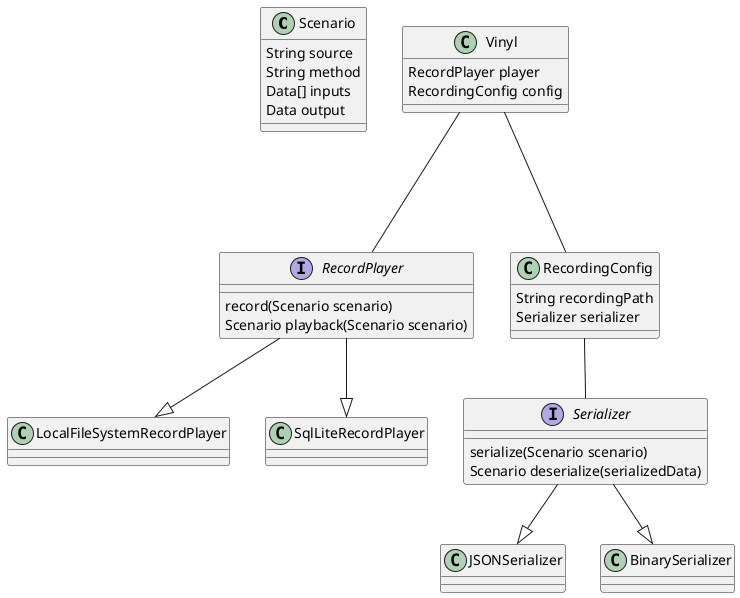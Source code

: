 @startuml

class Scenario {
    String source
    String method
    Data[] inputs
    Data output
}

interface RecordPlayer {
    record(Scenario scenario)
    Scenario playback(Scenario scenario)
}

interface Serializer {
    serialize(Scenario scenario)
    Scenario deserialize(serializedData)
}

RecordPlayer --|> LocalFileSystemRecordPlayer
RecordPlayer --|> SqlLiteRecordPlayer

Serializer --|> JSONSerializer
Serializer --|> BinarySerializer

class RecordingConfig {
    String recordingPath
    Serializer serializer
}

RecordingConfig -- Serializer

class Vinyl {
    RecordPlayer player
    RecordingConfig config
}

Vinyl --- RecordPlayer
Vinyl --- RecordingConfig

@enduml